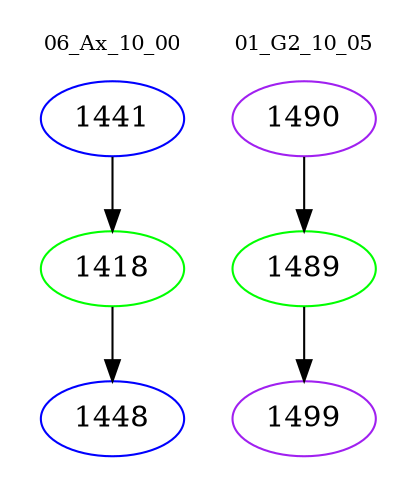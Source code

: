 digraph{
subgraph cluster_0 {
color = white
label = "06_Ax_10_00";
fontsize=10;
T0_1441 [label="1441", color="blue"]
T0_1441 -> T0_1418 [color="black"]
T0_1418 [label="1418", color="green"]
T0_1418 -> T0_1448 [color="black"]
T0_1448 [label="1448", color="blue"]
}
subgraph cluster_1 {
color = white
label = "01_G2_10_05";
fontsize=10;
T1_1490 [label="1490", color="purple"]
T1_1490 -> T1_1489 [color="black"]
T1_1489 [label="1489", color="green"]
T1_1489 -> T1_1499 [color="black"]
T1_1499 [label="1499", color="purple"]
}
}
